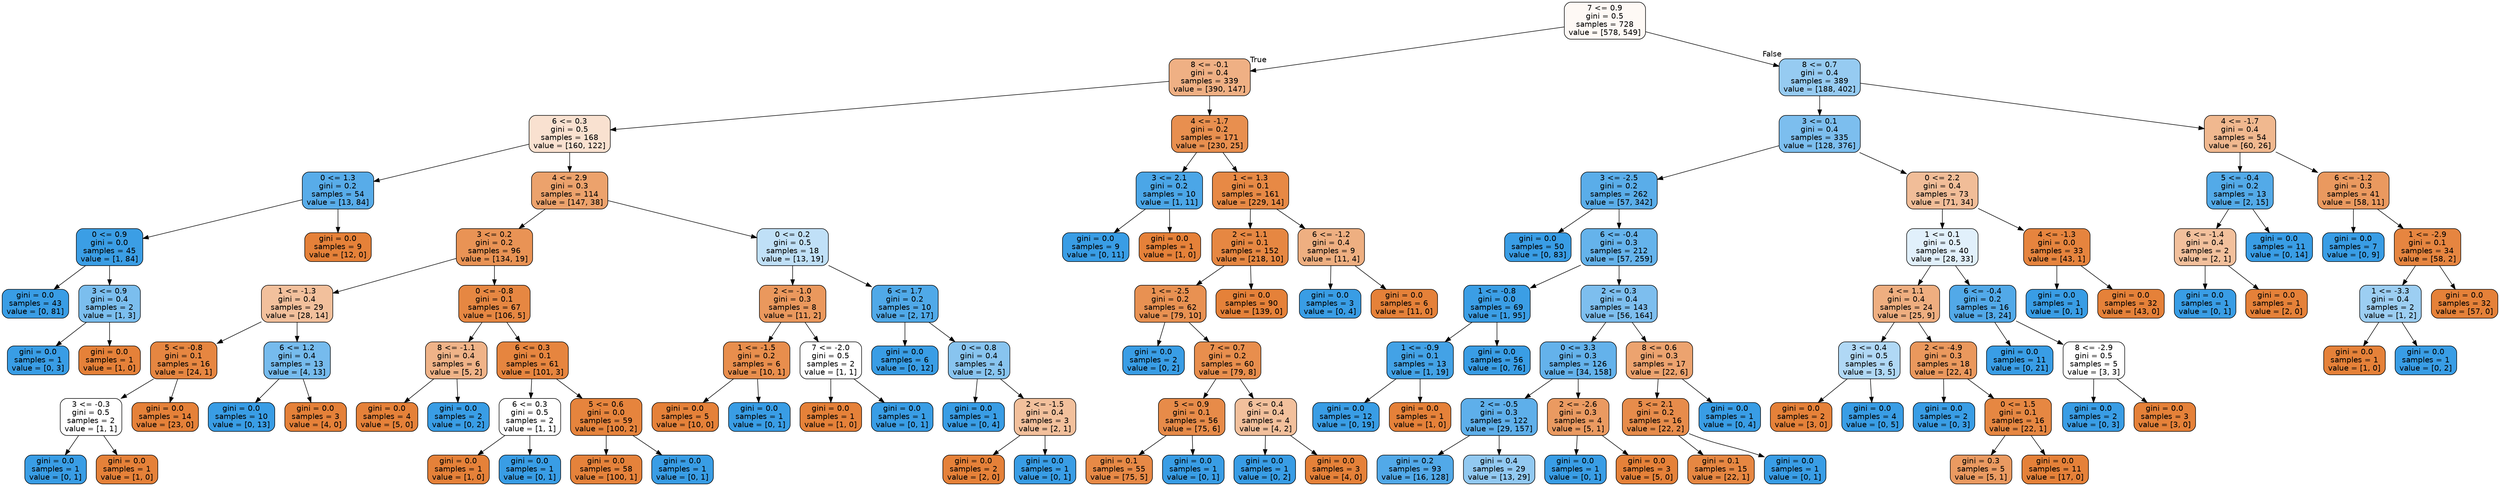 digraph Tree {
node [shape=box, style="filled, rounded", color="black", fontname="helvetica"] ;
edge [fontname="helvetica"] ;
0 [label="7 <= 0.9\ngini = 0.5\nsamples = 728\nvalue = [578, 549]", fillcolor="#fef9f5"] ;
1 [label="8 <= -0.1\ngini = 0.4\nsamples = 339\nvalue = [390, 147]", fillcolor="#efb084"] ;
0 -> 1 [labeldistance=2.5, labelangle=45, headlabel="True"] ;
2 [label="6 <= 0.3\ngini = 0.5\nsamples = 168\nvalue = [160, 122]", fillcolor="#f9e1d0"] ;
1 -> 2 ;
3 [label="0 <= 1.3\ngini = 0.2\nsamples = 54\nvalue = [13, 84]", fillcolor="#58ace9"] ;
2 -> 3 ;
4 [label="0 <= 0.9\ngini = 0.0\nsamples = 45\nvalue = [1, 84]", fillcolor="#3b9ee5"] ;
3 -> 4 ;
5 [label="gini = 0.0\nsamples = 43\nvalue = [0, 81]", fillcolor="#399de5"] ;
4 -> 5 ;
6 [label="3 <= 0.9\ngini = 0.4\nsamples = 2\nvalue = [1, 3]", fillcolor="#7bbeee"] ;
4 -> 6 ;
7 [label="gini = 0.0\nsamples = 1\nvalue = [0, 3]", fillcolor="#399de5"] ;
6 -> 7 ;
8 [label="gini = 0.0\nsamples = 1\nvalue = [1, 0]", fillcolor="#e58139"] ;
6 -> 8 ;
9 [label="gini = 0.0\nsamples = 9\nvalue = [12, 0]", fillcolor="#e58139"] ;
3 -> 9 ;
10 [label="4 <= 2.9\ngini = 0.3\nsamples = 114\nvalue = [147, 38]", fillcolor="#eca26c"] ;
2 -> 10 ;
11 [label="3 <= 0.2\ngini = 0.2\nsamples = 96\nvalue = [134, 19]", fillcolor="#e99355"] ;
10 -> 11 ;
12 [label="1 <= -1.3\ngini = 0.4\nsamples = 29\nvalue = [28, 14]", fillcolor="#f2c09c"] ;
11 -> 12 ;
13 [label="5 <= -0.8\ngini = 0.1\nsamples = 16\nvalue = [24, 1]", fillcolor="#e68641"] ;
12 -> 13 ;
14 [label="3 <= -0.3\ngini = 0.5\nsamples = 2\nvalue = [1, 1]", fillcolor="#ffffff"] ;
13 -> 14 ;
15 [label="gini = 0.0\nsamples = 1\nvalue = [0, 1]", fillcolor="#399de5"] ;
14 -> 15 ;
16 [label="gini = 0.0\nsamples = 1\nvalue = [1, 0]", fillcolor="#e58139"] ;
14 -> 16 ;
17 [label="gini = 0.0\nsamples = 14\nvalue = [23, 0]", fillcolor="#e58139"] ;
13 -> 17 ;
18 [label="6 <= 1.2\ngini = 0.4\nsamples = 13\nvalue = [4, 13]", fillcolor="#76bbed"] ;
12 -> 18 ;
19 [label="gini = 0.0\nsamples = 10\nvalue = [0, 13]", fillcolor="#399de5"] ;
18 -> 19 ;
20 [label="gini = 0.0\nsamples = 3\nvalue = [4, 0]", fillcolor="#e58139"] ;
18 -> 20 ;
21 [label="0 <= -0.8\ngini = 0.1\nsamples = 67\nvalue = [106, 5]", fillcolor="#e68742"] ;
11 -> 21 ;
22 [label="8 <= -1.1\ngini = 0.4\nsamples = 6\nvalue = [5, 2]", fillcolor="#efb388"] ;
21 -> 22 ;
23 [label="gini = 0.0\nsamples = 4\nvalue = [5, 0]", fillcolor="#e58139"] ;
22 -> 23 ;
24 [label="gini = 0.0\nsamples = 2\nvalue = [0, 2]", fillcolor="#399de5"] ;
22 -> 24 ;
25 [label="6 <= 0.3\ngini = 0.1\nsamples = 61\nvalue = [101, 3]", fillcolor="#e6853f"] ;
21 -> 25 ;
26 [label="6 <= 0.3\ngini = 0.5\nsamples = 2\nvalue = [1, 1]", fillcolor="#ffffff"] ;
25 -> 26 ;
27 [label="gini = 0.0\nsamples = 1\nvalue = [1, 0]", fillcolor="#e58139"] ;
26 -> 27 ;
28 [label="gini = 0.0\nsamples = 1\nvalue = [0, 1]", fillcolor="#399de5"] ;
26 -> 28 ;
29 [label="5 <= 0.6\ngini = 0.0\nsamples = 59\nvalue = [100, 2]", fillcolor="#e6843d"] ;
25 -> 29 ;
30 [label="gini = 0.0\nsamples = 58\nvalue = [100, 1]", fillcolor="#e5823b"] ;
29 -> 30 ;
31 [label="gini = 0.0\nsamples = 1\nvalue = [0, 1]", fillcolor="#399de5"] ;
29 -> 31 ;
32 [label="0 <= 0.2\ngini = 0.5\nsamples = 18\nvalue = [13, 19]", fillcolor="#c0e0f7"] ;
10 -> 32 ;
33 [label="2 <= -1.0\ngini = 0.3\nsamples = 8\nvalue = [11, 2]", fillcolor="#ea985d"] ;
32 -> 33 ;
34 [label="1 <= -1.5\ngini = 0.2\nsamples = 6\nvalue = [10, 1]", fillcolor="#e88e4d"] ;
33 -> 34 ;
35 [label="gini = 0.0\nsamples = 5\nvalue = [10, 0]", fillcolor="#e58139"] ;
34 -> 35 ;
36 [label="gini = 0.0\nsamples = 1\nvalue = [0, 1]", fillcolor="#399de5"] ;
34 -> 36 ;
37 [label="7 <= -2.0\ngini = 0.5\nsamples = 2\nvalue = [1, 1]", fillcolor="#ffffff"] ;
33 -> 37 ;
38 [label="gini = 0.0\nsamples = 1\nvalue = [1, 0]", fillcolor="#e58139"] ;
37 -> 38 ;
39 [label="gini = 0.0\nsamples = 1\nvalue = [0, 1]", fillcolor="#399de5"] ;
37 -> 39 ;
40 [label="6 <= 1.7\ngini = 0.2\nsamples = 10\nvalue = [2, 17]", fillcolor="#50a9e8"] ;
32 -> 40 ;
41 [label="gini = 0.0\nsamples = 6\nvalue = [0, 12]", fillcolor="#399de5"] ;
40 -> 41 ;
42 [label="0 <= 0.8\ngini = 0.4\nsamples = 4\nvalue = [2, 5]", fillcolor="#88c4ef"] ;
40 -> 42 ;
43 [label="gini = 0.0\nsamples = 1\nvalue = [0, 4]", fillcolor="#399de5"] ;
42 -> 43 ;
44 [label="2 <= -1.5\ngini = 0.4\nsamples = 3\nvalue = [2, 1]", fillcolor="#f2c09c"] ;
42 -> 44 ;
45 [label="gini = 0.0\nsamples = 2\nvalue = [2, 0]", fillcolor="#e58139"] ;
44 -> 45 ;
46 [label="gini = 0.0\nsamples = 1\nvalue = [0, 1]", fillcolor="#399de5"] ;
44 -> 46 ;
47 [label="4 <= -1.7\ngini = 0.2\nsamples = 171\nvalue = [230, 25]", fillcolor="#e88f4f"] ;
1 -> 47 ;
48 [label="3 <= 2.1\ngini = 0.2\nsamples = 10\nvalue = [1, 11]", fillcolor="#4ba6e7"] ;
47 -> 48 ;
49 [label="gini = 0.0\nsamples = 9\nvalue = [0, 11]", fillcolor="#399de5"] ;
48 -> 49 ;
50 [label="gini = 0.0\nsamples = 1\nvalue = [1, 0]", fillcolor="#e58139"] ;
48 -> 50 ;
51 [label="1 <= 1.3\ngini = 0.1\nsamples = 161\nvalue = [229, 14]", fillcolor="#e78945"] ;
47 -> 51 ;
52 [label="2 <= 1.1\ngini = 0.1\nsamples = 152\nvalue = [218, 10]", fillcolor="#e68742"] ;
51 -> 52 ;
53 [label="1 <= -2.5\ngini = 0.2\nsamples = 62\nvalue = [79, 10]", fillcolor="#e89152"] ;
52 -> 53 ;
54 [label="gini = 0.0\nsamples = 2\nvalue = [0, 2]", fillcolor="#399de5"] ;
53 -> 54 ;
55 [label="7 <= 0.7\ngini = 0.2\nsamples = 60\nvalue = [79, 8]", fillcolor="#e88e4d"] ;
53 -> 55 ;
56 [label="5 <= 0.9\ngini = 0.1\nsamples = 56\nvalue = [75, 6]", fillcolor="#e78b49"] ;
55 -> 56 ;
57 [label="gini = 0.1\nsamples = 55\nvalue = [75, 5]", fillcolor="#e78946"] ;
56 -> 57 ;
58 [label="gini = 0.0\nsamples = 1\nvalue = [0, 1]", fillcolor="#399de5"] ;
56 -> 58 ;
59 [label="6 <= 0.4\ngini = 0.4\nsamples = 4\nvalue = [4, 2]", fillcolor="#f2c09c"] ;
55 -> 59 ;
60 [label="gini = 0.0\nsamples = 1\nvalue = [0, 2]", fillcolor="#399de5"] ;
59 -> 60 ;
61 [label="gini = 0.0\nsamples = 3\nvalue = [4, 0]", fillcolor="#e58139"] ;
59 -> 61 ;
62 [label="gini = 0.0\nsamples = 90\nvalue = [139, 0]", fillcolor="#e58139"] ;
52 -> 62 ;
63 [label="6 <= -1.2\ngini = 0.4\nsamples = 9\nvalue = [11, 4]", fillcolor="#eeaf81"] ;
51 -> 63 ;
64 [label="gini = 0.0\nsamples = 3\nvalue = [0, 4]", fillcolor="#399de5"] ;
63 -> 64 ;
65 [label="gini = 0.0\nsamples = 6\nvalue = [11, 0]", fillcolor="#e58139"] ;
63 -> 65 ;
66 [label="8 <= 0.7\ngini = 0.4\nsamples = 389\nvalue = [188, 402]", fillcolor="#96cbf1"] ;
0 -> 66 [labeldistance=2.5, labelangle=-45, headlabel="False"] ;
67 [label="3 <= 0.1\ngini = 0.4\nsamples = 335\nvalue = [128, 376]", fillcolor="#7cbeee"] ;
66 -> 67 ;
68 [label="3 <= -2.5\ngini = 0.2\nsamples = 262\nvalue = [57, 342]", fillcolor="#5aade9"] ;
67 -> 68 ;
69 [label="gini = 0.0\nsamples = 50\nvalue = [0, 83]", fillcolor="#399de5"] ;
68 -> 69 ;
70 [label="6 <= -0.4\ngini = 0.3\nsamples = 212\nvalue = [57, 259]", fillcolor="#65b3eb"] ;
68 -> 70 ;
71 [label="1 <= -0.8\ngini = 0.0\nsamples = 69\nvalue = [1, 95]", fillcolor="#3b9ee5"] ;
70 -> 71 ;
72 [label="1 <= -0.9\ngini = 0.1\nsamples = 13\nvalue = [1, 19]", fillcolor="#43a2e6"] ;
71 -> 72 ;
73 [label="gini = 0.0\nsamples = 12\nvalue = [0, 19]", fillcolor="#399de5"] ;
72 -> 73 ;
74 [label="gini = 0.0\nsamples = 1\nvalue = [1, 0]", fillcolor="#e58139"] ;
72 -> 74 ;
75 [label="gini = 0.0\nsamples = 56\nvalue = [0, 76]", fillcolor="#399de5"] ;
71 -> 75 ;
76 [label="2 <= 0.3\ngini = 0.4\nsamples = 143\nvalue = [56, 164]", fillcolor="#7dbeee"] ;
70 -> 76 ;
77 [label="0 <= 3.3\ngini = 0.3\nsamples = 126\nvalue = [34, 158]", fillcolor="#64b2eb"] ;
76 -> 77 ;
78 [label="2 <= -0.5\ngini = 0.3\nsamples = 122\nvalue = [29, 157]", fillcolor="#5eafea"] ;
77 -> 78 ;
79 [label="gini = 0.2\nsamples = 93\nvalue = [16, 128]", fillcolor="#52a9e8"] ;
78 -> 79 ;
80 [label="gini = 0.4\nsamples = 29\nvalue = [13, 29]", fillcolor="#92c9f1"] ;
78 -> 80 ;
81 [label="2 <= -2.6\ngini = 0.3\nsamples = 4\nvalue = [5, 1]", fillcolor="#ea9a61"] ;
77 -> 81 ;
82 [label="gini = 0.0\nsamples = 1\nvalue = [0, 1]", fillcolor="#399de5"] ;
81 -> 82 ;
83 [label="gini = 0.0\nsamples = 3\nvalue = [5, 0]", fillcolor="#e58139"] ;
81 -> 83 ;
84 [label="8 <= 0.6\ngini = 0.3\nsamples = 17\nvalue = [22, 6]", fillcolor="#eca36f"] ;
76 -> 84 ;
85 [label="5 <= 2.1\ngini = 0.2\nsamples = 16\nvalue = [22, 2]", fillcolor="#e78c4b"] ;
84 -> 85 ;
86 [label="gini = 0.1\nsamples = 15\nvalue = [22, 1]", fillcolor="#e68742"] ;
85 -> 86 ;
87 [label="gini = 0.0\nsamples = 1\nvalue = [0, 1]", fillcolor="#399de5"] ;
85 -> 87 ;
88 [label="gini = 0.0\nsamples = 1\nvalue = [0, 4]", fillcolor="#399de5"] ;
84 -> 88 ;
89 [label="0 <= 2.2\ngini = 0.4\nsamples = 73\nvalue = [71, 34]", fillcolor="#f1bd98"] ;
67 -> 89 ;
90 [label="1 <= 0.1\ngini = 0.5\nsamples = 40\nvalue = [28, 33]", fillcolor="#e1f0fb"] ;
89 -> 90 ;
91 [label="4 <= 1.1\ngini = 0.4\nsamples = 24\nvalue = [25, 9]", fillcolor="#eeae80"] ;
90 -> 91 ;
92 [label="3 <= 0.4\ngini = 0.5\nsamples = 6\nvalue = [3, 5]", fillcolor="#b0d8f5"] ;
91 -> 92 ;
93 [label="gini = 0.0\nsamples = 2\nvalue = [3, 0]", fillcolor="#e58139"] ;
92 -> 93 ;
94 [label="gini = 0.0\nsamples = 4\nvalue = [0, 5]", fillcolor="#399de5"] ;
92 -> 94 ;
95 [label="2 <= -4.9\ngini = 0.3\nsamples = 18\nvalue = [22, 4]", fillcolor="#ea985d"] ;
91 -> 95 ;
96 [label="gini = 0.0\nsamples = 2\nvalue = [0, 3]", fillcolor="#399de5"] ;
95 -> 96 ;
97 [label="0 <= 1.5\ngini = 0.1\nsamples = 16\nvalue = [22, 1]", fillcolor="#e68742"] ;
95 -> 97 ;
98 [label="gini = 0.3\nsamples = 5\nvalue = [5, 1]", fillcolor="#ea9a61"] ;
97 -> 98 ;
99 [label="gini = 0.0\nsamples = 11\nvalue = [17, 0]", fillcolor="#e58139"] ;
97 -> 99 ;
100 [label="6 <= -0.4\ngini = 0.2\nsamples = 16\nvalue = [3, 24]", fillcolor="#52a9e8"] ;
90 -> 100 ;
101 [label="gini = 0.0\nsamples = 11\nvalue = [0, 21]", fillcolor="#399de5"] ;
100 -> 101 ;
102 [label="8 <= -2.9\ngini = 0.5\nsamples = 5\nvalue = [3, 3]", fillcolor="#ffffff"] ;
100 -> 102 ;
103 [label="gini = 0.0\nsamples = 2\nvalue = [0, 3]", fillcolor="#399de5"] ;
102 -> 103 ;
104 [label="gini = 0.0\nsamples = 3\nvalue = [3, 0]", fillcolor="#e58139"] ;
102 -> 104 ;
105 [label="4 <= -1.3\ngini = 0.0\nsamples = 33\nvalue = [43, 1]", fillcolor="#e6843e"] ;
89 -> 105 ;
106 [label="gini = 0.0\nsamples = 1\nvalue = [0, 1]", fillcolor="#399de5"] ;
105 -> 106 ;
107 [label="gini = 0.0\nsamples = 32\nvalue = [43, 0]", fillcolor="#e58139"] ;
105 -> 107 ;
108 [label="4 <= -1.7\ngini = 0.4\nsamples = 54\nvalue = [60, 26]", fillcolor="#f0b88f"] ;
66 -> 108 ;
109 [label="5 <= -0.4\ngini = 0.2\nsamples = 13\nvalue = [2, 15]", fillcolor="#53aae8"] ;
108 -> 109 ;
110 [label="6 <= -1.4\ngini = 0.4\nsamples = 2\nvalue = [2, 1]", fillcolor="#f2c09c"] ;
109 -> 110 ;
111 [label="gini = 0.0\nsamples = 1\nvalue = [0, 1]", fillcolor="#399de5"] ;
110 -> 111 ;
112 [label="gini = 0.0\nsamples = 1\nvalue = [2, 0]", fillcolor="#e58139"] ;
110 -> 112 ;
113 [label="gini = 0.0\nsamples = 11\nvalue = [0, 14]", fillcolor="#399de5"] ;
109 -> 113 ;
114 [label="6 <= -1.2\ngini = 0.3\nsamples = 41\nvalue = [58, 11]", fillcolor="#ea995f"] ;
108 -> 114 ;
115 [label="gini = 0.0\nsamples = 7\nvalue = [0, 9]", fillcolor="#399de5"] ;
114 -> 115 ;
116 [label="1 <= -2.9\ngini = 0.1\nsamples = 34\nvalue = [58, 2]", fillcolor="#e68540"] ;
114 -> 116 ;
117 [label="1 <= -3.3\ngini = 0.4\nsamples = 2\nvalue = [1, 2]", fillcolor="#9ccef2"] ;
116 -> 117 ;
118 [label="gini = 0.0\nsamples = 1\nvalue = [1, 0]", fillcolor="#e58139"] ;
117 -> 118 ;
119 [label="gini = 0.0\nsamples = 1\nvalue = [0, 2]", fillcolor="#399de5"] ;
117 -> 119 ;
120 [label="gini = 0.0\nsamples = 32\nvalue = [57, 0]", fillcolor="#e58139"] ;
116 -> 120 ;
}
